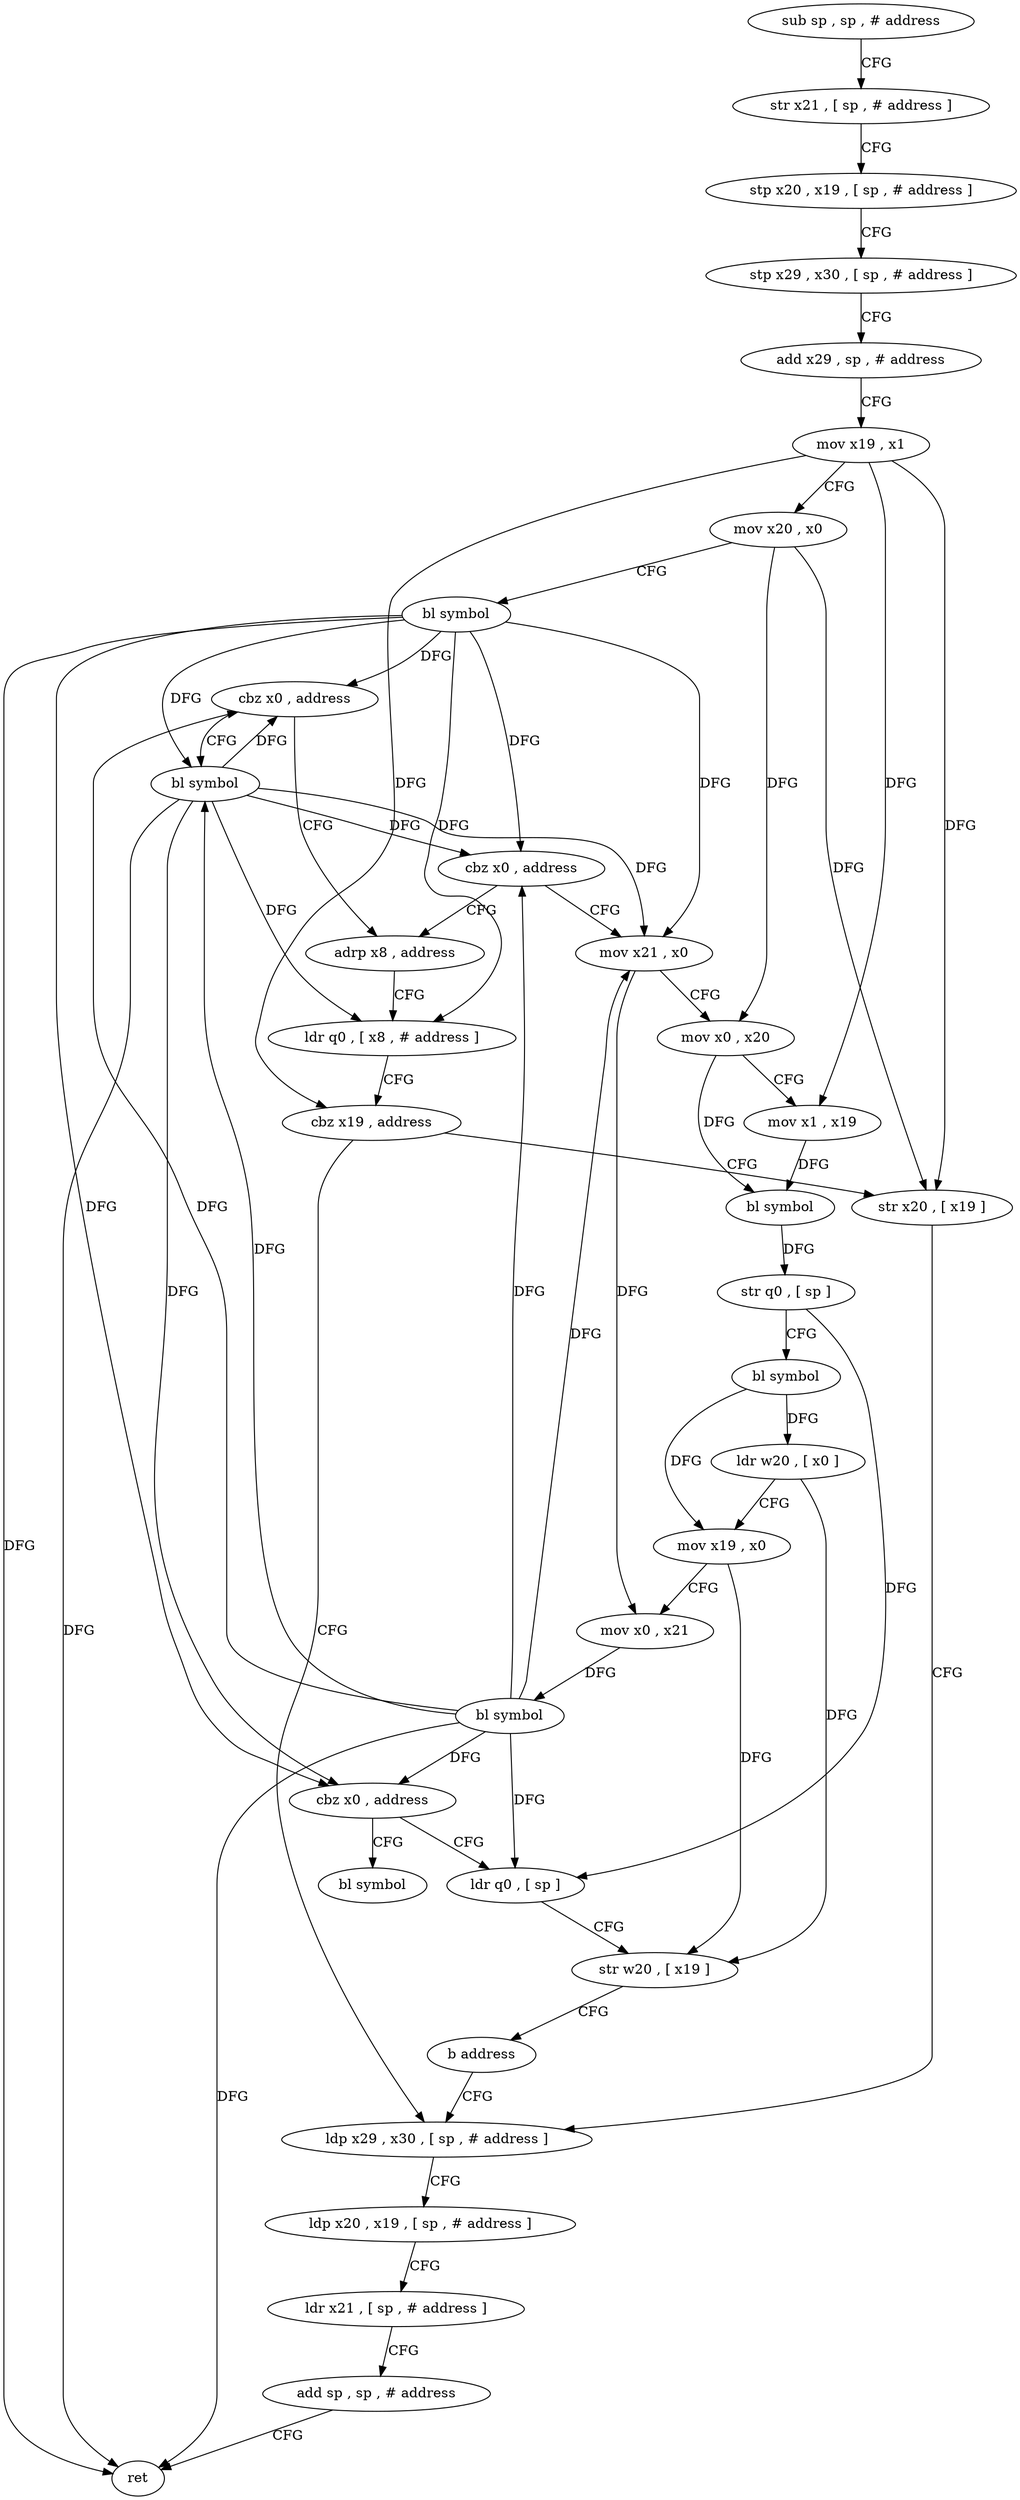 digraph "func" {
"4216064" [label = "sub sp , sp , # address" ]
"4216068" [label = "str x21 , [ sp , # address ]" ]
"4216072" [label = "stp x20 , x19 , [ sp , # address ]" ]
"4216076" [label = "stp x29 , x30 , [ sp , # address ]" ]
"4216080" [label = "add x29 , sp , # address" ]
"4216084" [label = "mov x19 , x1" ]
"4216088" [label = "mov x20 , x0" ]
"4216092" [label = "bl symbol" ]
"4216096" [label = "cbz x0 , address" ]
"4216164" [label = "adrp x8 , address" ]
"4216100" [label = "bl symbol" ]
"4216168" [label = "ldr q0 , [ x8 , # address ]" ]
"4216172" [label = "cbz x19 , address" ]
"4216180" [label = "ldp x29 , x30 , [ sp , # address ]" ]
"4216176" [label = "str x20 , [ x19 ]" ]
"4216104" [label = "cbz x0 , address" ]
"4216108" [label = "mov x21 , x0" ]
"4216184" [label = "ldp x20 , x19 , [ sp , # address ]" ]
"4216188" [label = "ldr x21 , [ sp , # address ]" ]
"4216192" [label = "add sp , sp , # address" ]
"4216196" [label = "ret" ]
"4216112" [label = "mov x0 , x20" ]
"4216116" [label = "mov x1 , x19" ]
"4216120" [label = "bl symbol" ]
"4216124" [label = "str q0 , [ sp ]" ]
"4216128" [label = "bl symbol" ]
"4216132" [label = "ldr w20 , [ x0 ]" ]
"4216136" [label = "mov x19 , x0" ]
"4216140" [label = "mov x0 , x21" ]
"4216144" [label = "bl symbol" ]
"4216148" [label = "cbz x0 , address" ]
"4216200" [label = "bl symbol" ]
"4216152" [label = "ldr q0 , [ sp ]" ]
"4216156" [label = "str w20 , [ x19 ]" ]
"4216160" [label = "b address" ]
"4216064" -> "4216068" [ label = "CFG" ]
"4216068" -> "4216072" [ label = "CFG" ]
"4216072" -> "4216076" [ label = "CFG" ]
"4216076" -> "4216080" [ label = "CFG" ]
"4216080" -> "4216084" [ label = "CFG" ]
"4216084" -> "4216088" [ label = "CFG" ]
"4216084" -> "4216172" [ label = "DFG" ]
"4216084" -> "4216176" [ label = "DFG" ]
"4216084" -> "4216116" [ label = "DFG" ]
"4216088" -> "4216092" [ label = "CFG" ]
"4216088" -> "4216176" [ label = "DFG" ]
"4216088" -> "4216112" [ label = "DFG" ]
"4216092" -> "4216096" [ label = "DFG" ]
"4216092" -> "4216100" [ label = "DFG" ]
"4216092" -> "4216104" [ label = "DFG" ]
"4216092" -> "4216196" [ label = "DFG" ]
"4216092" -> "4216108" [ label = "DFG" ]
"4216092" -> "4216148" [ label = "DFG" ]
"4216092" -> "4216168" [ label = "DFG" ]
"4216096" -> "4216164" [ label = "CFG" ]
"4216096" -> "4216100" [ label = "CFG" ]
"4216164" -> "4216168" [ label = "CFG" ]
"4216100" -> "4216104" [ label = "DFG" ]
"4216100" -> "4216096" [ label = "DFG" ]
"4216100" -> "4216168" [ label = "DFG" ]
"4216100" -> "4216196" [ label = "DFG" ]
"4216100" -> "4216108" [ label = "DFG" ]
"4216100" -> "4216148" [ label = "DFG" ]
"4216168" -> "4216172" [ label = "CFG" ]
"4216172" -> "4216180" [ label = "CFG" ]
"4216172" -> "4216176" [ label = "CFG" ]
"4216180" -> "4216184" [ label = "CFG" ]
"4216176" -> "4216180" [ label = "CFG" ]
"4216104" -> "4216164" [ label = "CFG" ]
"4216104" -> "4216108" [ label = "CFG" ]
"4216108" -> "4216112" [ label = "CFG" ]
"4216108" -> "4216140" [ label = "DFG" ]
"4216184" -> "4216188" [ label = "CFG" ]
"4216188" -> "4216192" [ label = "CFG" ]
"4216192" -> "4216196" [ label = "CFG" ]
"4216112" -> "4216116" [ label = "CFG" ]
"4216112" -> "4216120" [ label = "DFG" ]
"4216116" -> "4216120" [ label = "DFG" ]
"4216120" -> "4216124" [ label = "DFG" ]
"4216124" -> "4216128" [ label = "CFG" ]
"4216124" -> "4216152" [ label = "DFG" ]
"4216128" -> "4216132" [ label = "DFG" ]
"4216128" -> "4216136" [ label = "DFG" ]
"4216132" -> "4216136" [ label = "CFG" ]
"4216132" -> "4216156" [ label = "DFG" ]
"4216136" -> "4216140" [ label = "CFG" ]
"4216136" -> "4216156" [ label = "DFG" ]
"4216140" -> "4216144" [ label = "DFG" ]
"4216144" -> "4216148" [ label = "DFG" ]
"4216144" -> "4216096" [ label = "DFG" ]
"4216144" -> "4216100" [ label = "DFG" ]
"4216144" -> "4216104" [ label = "DFG" ]
"4216144" -> "4216108" [ label = "DFG" ]
"4216144" -> "4216196" [ label = "DFG" ]
"4216144" -> "4216152" [ label = "DFG" ]
"4216148" -> "4216200" [ label = "CFG" ]
"4216148" -> "4216152" [ label = "CFG" ]
"4216152" -> "4216156" [ label = "CFG" ]
"4216156" -> "4216160" [ label = "CFG" ]
"4216160" -> "4216180" [ label = "CFG" ]
}
